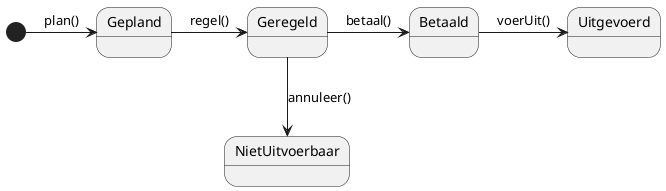 @startuml


state Gepland {
}

state Geregeld {
}

state Betaald {
}

state NietUitvoerbaar {
}

state Uitgevoerd {

}

[*] ->Gepland: plan()
Gepland ->Geregeld: regel()
Geregeld -> Betaald: betaal()
Geregeld --> NietUitvoerbaar: annuleer()
Betaald -> Uitgevoerd: voerUit()
@enduml
